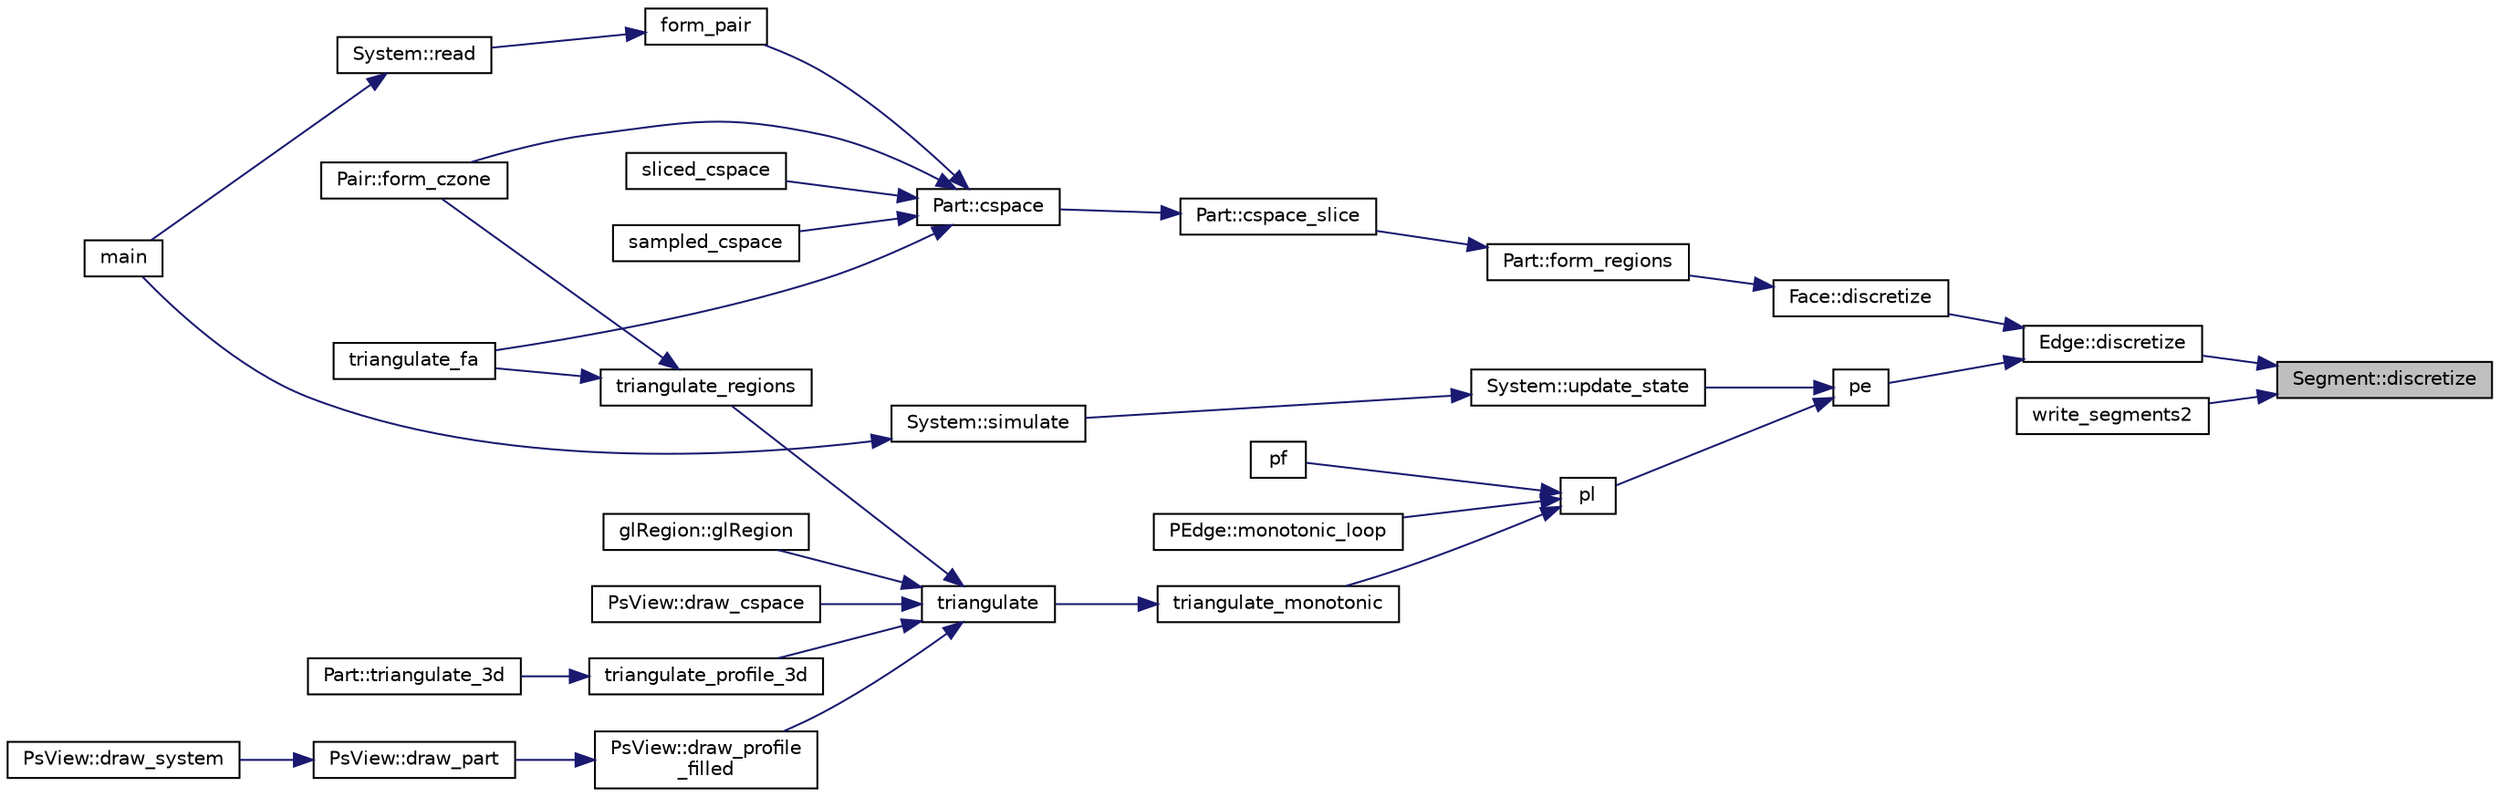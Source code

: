 digraph "Segment::discretize"
{
 // LATEX_PDF_SIZE
  edge [fontname="Helvetica",fontsize="10",labelfontname="Helvetica",labelfontsize="10"];
  node [fontname="Helvetica",fontsize="10",shape=record];
  rankdir="RL";
  Node1 [label="Segment::discretize",height=0.2,width=0.4,color="black", fillcolor="grey75", style="filled", fontcolor="black",tooltip=" "];
  Node1 -> Node2 [dir="back",color="midnightblue",fontsize="10",style="solid",fontname="Helvetica"];
  Node2 [label="Edge::discretize",height=0.2,width=0.4,color="black", fillcolor="white", style="filled",URL="$d7/d77/class_edge.html#af903a7c6e743dfe70e0e0894386706dc",tooltip=" "];
  Node2 -> Node3 [dir="back",color="midnightblue",fontsize="10",style="solid",fontname="Helvetica"];
  Node3 [label="Face::discretize",height=0.2,width=0.4,color="black", fillcolor="white", style="filled",URL="$d5/d2a/class_face.html#a0ff0e0b604821fb1350646a46f7b34e5",tooltip=" "];
  Node3 -> Node4 [dir="back",color="midnightblue",fontsize="10",style="solid",fontname="Helvetica"];
  Node4 [label="Part::form_regions",height=0.2,width=0.4,color="black", fillcolor="white", style="filled",URL="$db/d16/class_part.html#a7b802302c9299086aa98cc314fed33d0",tooltip=" "];
  Node4 -> Node5 [dir="back",color="midnightblue",fontsize="10",style="solid",fontname="Helvetica"];
  Node5 [label="Part::cspace_slice",height=0.2,width=0.4,color="black", fillcolor="white", style="filled",URL="$db/d16/class_part.html#aa13a2e3545f09854a75612909db0fe3d",tooltip=" "];
  Node5 -> Node6 [dir="back",color="midnightblue",fontsize="10",style="solid",fontname="Helvetica"];
  Node6 [label="Part::cspace",height=0.2,width=0.4,color="black", fillcolor="white", style="filled",URL="$db/d16/class_part.html#a9c2bd794a4a3973f19399344f44ad7dc",tooltip=" "];
  Node6 -> Node7 [dir="back",color="midnightblue",fontsize="10",style="solid",fontname="Helvetica"];
  Node7 [label="Pair::form_czone",height=0.2,width=0.4,color="black", fillcolor="white", style="filled",URL="$d2/d49/class_pair.html#ac6b9ee78ab752f31b84380f43fcc2d09",tooltip=" "];
  Node6 -> Node8 [dir="back",color="midnightblue",fontsize="10",style="solid",fontname="Helvetica"];
  Node8 [label="form_pair",height=0.2,width=0.4,color="black", fillcolor="white", style="filled",URL="$d7/d5f/system_8_c.html#a327c62f0ea1caf8972a3ec36efa06d6d",tooltip=" "];
  Node8 -> Node9 [dir="back",color="midnightblue",fontsize="10",style="solid",fontname="Helvetica"];
  Node9 [label="System::read",height=0.2,width=0.4,color="black", fillcolor="white", style="filled",URL="$d9/d16/class_system.html#a70cb292ef3c419acba0075f5a5317672",tooltip=" "];
  Node9 -> Node10 [dir="back",color="midnightblue",fontsize="10",style="solid",fontname="Helvetica"];
  Node10 [label="main",height=0.2,width=0.4,color="black", fillcolor="white", style="filled",URL="$d5/db2/hipair_8_c.html#a0ddf1224851353fc92bfbff6f499fa97",tooltip=" "];
  Node6 -> Node11 [dir="back",color="midnightblue",fontsize="10",style="solid",fontname="Helvetica"];
  Node11 [label="sampled_cspace",height=0.2,width=0.4,color="black", fillcolor="white", style="filled",URL="$d7/d5f/system_8_c.html#aed08f5587c0034df7b6b210a92df7ef3",tooltip=" "];
  Node6 -> Node12 [dir="back",color="midnightblue",fontsize="10",style="solid",fontname="Helvetica"];
  Node12 [label="sliced_cspace",height=0.2,width=0.4,color="black", fillcolor="white", style="filled",URL="$d7/d5f/system_8_c.html#a586f2871b7d3ca2f661d636e3aadf286",tooltip=" "];
  Node6 -> Node13 [dir="back",color="midnightblue",fontsize="10",style="solid",fontname="Helvetica"];
  Node13 [label="triangulate_fa",height=0.2,width=0.4,color="black", fillcolor="white", style="filled",URL="$d7/d5f/system_8_c.html#acd7f2d5bae088bcd36199a667b870764",tooltip=" "];
  Node2 -> Node14 [dir="back",color="midnightblue",fontsize="10",style="solid",fontname="Helvetica"];
  Node14 [label="pe",height=0.2,width=0.4,color="black", fillcolor="white", style="filled",URL="$d0/d11/arrange_8_c.html#a8dcc307c192cdcf72f9fd4bd4cec4fde",tooltip=" "];
  Node14 -> Node15 [dir="back",color="midnightblue",fontsize="10",style="solid",fontname="Helvetica"];
  Node15 [label="pl",height=0.2,width=0.4,color="black", fillcolor="white", style="filled",URL="$d0/d11/arrange_8_c.html#af82c196c78b9b8ec0fbee5e372614ee4",tooltip=" "];
  Node15 -> Node16 [dir="back",color="midnightblue",fontsize="10",style="solid",fontname="Helvetica"];
  Node16 [label="PEdge::monotonic_loop",height=0.2,width=0.4,color="black", fillcolor="white", style="filled",URL="$d6/d50/class_p_edge.html#a15ff219dfb79932ea416a42d669d6c9c",tooltip=" "];
  Node15 -> Node17 [dir="back",color="midnightblue",fontsize="10",style="solid",fontname="Helvetica"];
  Node17 [label="pf",height=0.2,width=0.4,color="black", fillcolor="white", style="filled",URL="$d0/d11/arrange_8_c.html#a9f9af397d9c2e8527117316314014d1c",tooltip=" "];
  Node15 -> Node18 [dir="back",color="midnightblue",fontsize="10",style="solid",fontname="Helvetica"];
  Node18 [label="triangulate_monotonic",height=0.2,width=0.4,color="black", fillcolor="white", style="filled",URL="$d6/d83/mtriangulate_8_c.html#af472d0d99666e3098c05ed374bf61b67",tooltip=" "];
  Node18 -> Node19 [dir="back",color="midnightblue",fontsize="10",style="solid",fontname="Helvetica"];
  Node19 [label="triangulate",height=0.2,width=0.4,color="black", fillcolor="white", style="filled",URL="$d6/d83/mtriangulate_8_c.html#a1cccac85eafe48b037e31e8a41501b1f",tooltip=" "];
  Node19 -> Node20 [dir="back",color="midnightblue",fontsize="10",style="solid",fontname="Helvetica"];
  Node20 [label="PsView::draw_cspace",height=0.2,width=0.4,color="black", fillcolor="white", style="filled",URL="$d4/db7/class_ps_view.html#a621785387236f306cefb7ebfe97cc2fc",tooltip=" "];
  Node19 -> Node21 [dir="back",color="midnightblue",fontsize="10",style="solid",fontname="Helvetica"];
  Node21 [label="PsView::draw_profile\l_filled",height=0.2,width=0.4,color="black", fillcolor="white", style="filled",URL="$d4/db7/class_ps_view.html#aa565880fe78eba8da786f60b7b91a061",tooltip=" "];
  Node21 -> Node22 [dir="back",color="midnightblue",fontsize="10",style="solid",fontname="Helvetica"];
  Node22 [label="PsView::draw_part",height=0.2,width=0.4,color="black", fillcolor="white", style="filled",URL="$d4/db7/class_ps_view.html#af61f2238da4909314b22054e87317513",tooltip=" "];
  Node22 -> Node23 [dir="back",color="midnightblue",fontsize="10",style="solid",fontname="Helvetica"];
  Node23 [label="PsView::draw_system",height=0.2,width=0.4,color="black", fillcolor="white", style="filled",URL="$d4/db7/class_ps_view.html#a8354fa56e4a241f2a8f0264b64b64a60",tooltip=" "];
  Node19 -> Node24 [dir="back",color="midnightblue",fontsize="10",style="solid",fontname="Helvetica"];
  Node24 [label="glRegion::glRegion",height=0.2,width=0.4,color="black", fillcolor="white", style="filled",URL="$d1/dd0/classgl_region.html#ad2b2717dea94b5274f547634fc38cf91",tooltip=" "];
  Node19 -> Node25 [dir="back",color="midnightblue",fontsize="10",style="solid",fontname="Helvetica"];
  Node25 [label="triangulate_profile_3d",height=0.2,width=0.4,color="black", fillcolor="white", style="filled",URL="$d7/d5f/system_8_c.html#a78b317ac9df0756b175b6bbc7931c888",tooltip=" "];
  Node25 -> Node26 [dir="back",color="midnightblue",fontsize="10",style="solid",fontname="Helvetica"];
  Node26 [label="Part::triangulate_3d",height=0.2,width=0.4,color="black", fillcolor="white", style="filled",URL="$db/d16/class_part.html#ad09fc183848b2fd66b1d2e02cdea08c2",tooltip=" "];
  Node19 -> Node27 [dir="back",color="midnightblue",fontsize="10",style="solid",fontname="Helvetica"];
  Node27 [label="triangulate_regions",height=0.2,width=0.4,color="black", fillcolor="white", style="filled",URL="$d7/d5f/system_8_c.html#ad897483edb41f33a206e531e232ab46e",tooltip=" "];
  Node27 -> Node7 [dir="back",color="midnightblue",fontsize="10",style="solid",fontname="Helvetica"];
  Node27 -> Node13 [dir="back",color="midnightblue",fontsize="10",style="solid",fontname="Helvetica"];
  Node14 -> Node28 [dir="back",color="midnightblue",fontsize="10",style="solid",fontname="Helvetica"];
  Node28 [label="System::update_state",height=0.2,width=0.4,color="black", fillcolor="white", style="filled",URL="$d9/d16/class_system.html#a52ddd6758811b1aa535daea1c97f901d",tooltip=" "];
  Node28 -> Node29 [dir="back",color="midnightblue",fontsize="10",style="solid",fontname="Helvetica"];
  Node29 [label="System::simulate",height=0.2,width=0.4,color="black", fillcolor="white", style="filled",URL="$d9/d16/class_system.html#ab0bfdc12f2ba78cd0a4f29abc80602c0",tooltip=" "];
  Node29 -> Node10 [dir="back",color="midnightblue",fontsize="10",style="solid",fontname="Helvetica"];
  Node1 -> Node30 [dir="back",color="midnightblue",fontsize="10",style="solid",fontname="Helvetica"];
  Node30 [label="write_segments2",height=0.2,width=0.4,color="black", fillcolor="white", style="filled",URL="$d0/d11/arrange_8_c.html#aac2a4a21212f0cc38e27356658482f9b",tooltip=" "];
}
